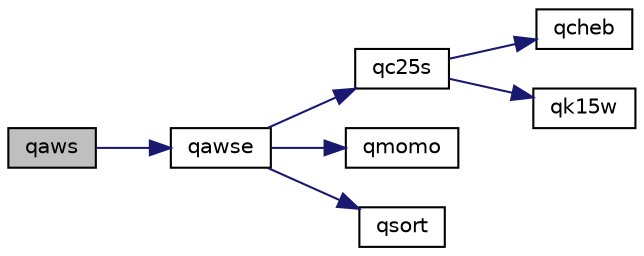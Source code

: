 digraph G
{
  edge [fontname="Helvetica",fontsize="10",labelfontname="Helvetica",labelfontsize="10"];
  node [fontname="Helvetica",fontsize="10",shape=record];
  rankdir=LR;
  Node1 [label="qaws",height=0.2,width=0.4,color="black", fillcolor="grey75", style="filled" fontcolor="black"];
  Node1 -> Node2 [color="midnightblue",fontsize="10",style="solid",fontname="Helvetica"];
  Node2 [label="qawse",height=0.2,width=0.4,color="black", fillcolor="white", style="filled",URL="$quadpack_8f90.html#adf40beeb87b948ed57824e42c023f518"];
  Node2 -> Node3 [color="midnightblue",fontsize="10",style="solid",fontname="Helvetica"];
  Node3 [label="qc25s",height=0.2,width=0.4,color="black", fillcolor="white", style="filled",URL="$quadpack_8f90.html#a034546450320f53f05096bc12af9b5bc"];
  Node3 -> Node4 [color="midnightblue",fontsize="10",style="solid",fontname="Helvetica"];
  Node4 [label="qcheb",height=0.2,width=0.4,color="black", fillcolor="white", style="filled",URL="$quadpack_8f90.html#ad5beefcfdb335ea68ccf8397536c8c36"];
  Node3 -> Node5 [color="midnightblue",fontsize="10",style="solid",fontname="Helvetica"];
  Node5 [label="qk15w",height=0.2,width=0.4,color="black", fillcolor="white", style="filled",URL="$quadpack_8f90.html#a0c083838940925726abd5bc85fa29587"];
  Node2 -> Node6 [color="midnightblue",fontsize="10",style="solid",fontname="Helvetica"];
  Node6 [label="qmomo",height=0.2,width=0.4,color="black", fillcolor="white", style="filled",URL="$quadpack_8f90.html#aa732651ae77f9486d6e3d17999c699ab"];
  Node2 -> Node7 [color="midnightblue",fontsize="10",style="solid",fontname="Helvetica"];
  Node7 [label="qsort",height=0.2,width=0.4,color="black", fillcolor="white", style="filled",URL="$quadpack_8f90.html#a55e08a684c5a6315fb37dd0fdc66d8e6"];
}
